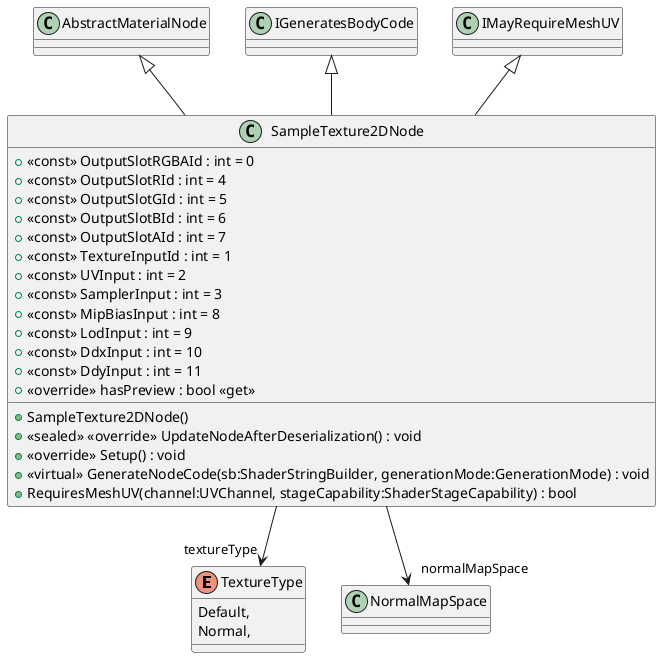@startuml
enum TextureType {
    Default,
    Normal,
}
class SampleTexture2DNode {
    + <<const>> OutputSlotRGBAId : int = 0
    + <<const>> OutputSlotRId : int = 4
    + <<const>> OutputSlotGId : int = 5
    + <<const>> OutputSlotBId : int = 6
    + <<const>> OutputSlotAId : int = 7
    + <<const>> TextureInputId : int = 1
    + <<const>> UVInput : int = 2
    + <<const>> SamplerInput : int = 3
    + <<const>> MipBiasInput : int = 8
    + <<const>> LodInput : int = 9
    + <<const>> DdxInput : int = 10
    + <<const>> DdyInput : int = 11
    + <<override>> hasPreview : bool <<get>>
    + SampleTexture2DNode()
    + <<sealed>> <<override>> UpdateNodeAfterDeserialization() : void
    + <<override>> Setup() : void
    + <<virtual>> GenerateNodeCode(sb:ShaderStringBuilder, generationMode:GenerationMode) : void
    + RequiresMeshUV(channel:UVChannel, stageCapability:ShaderStageCapability) : bool
}
AbstractMaterialNode <|-- SampleTexture2DNode
IGeneratesBodyCode <|-- SampleTexture2DNode
IMayRequireMeshUV <|-- SampleTexture2DNode
SampleTexture2DNode --> "textureType" TextureType
SampleTexture2DNode --> "normalMapSpace" NormalMapSpace
@enduml
